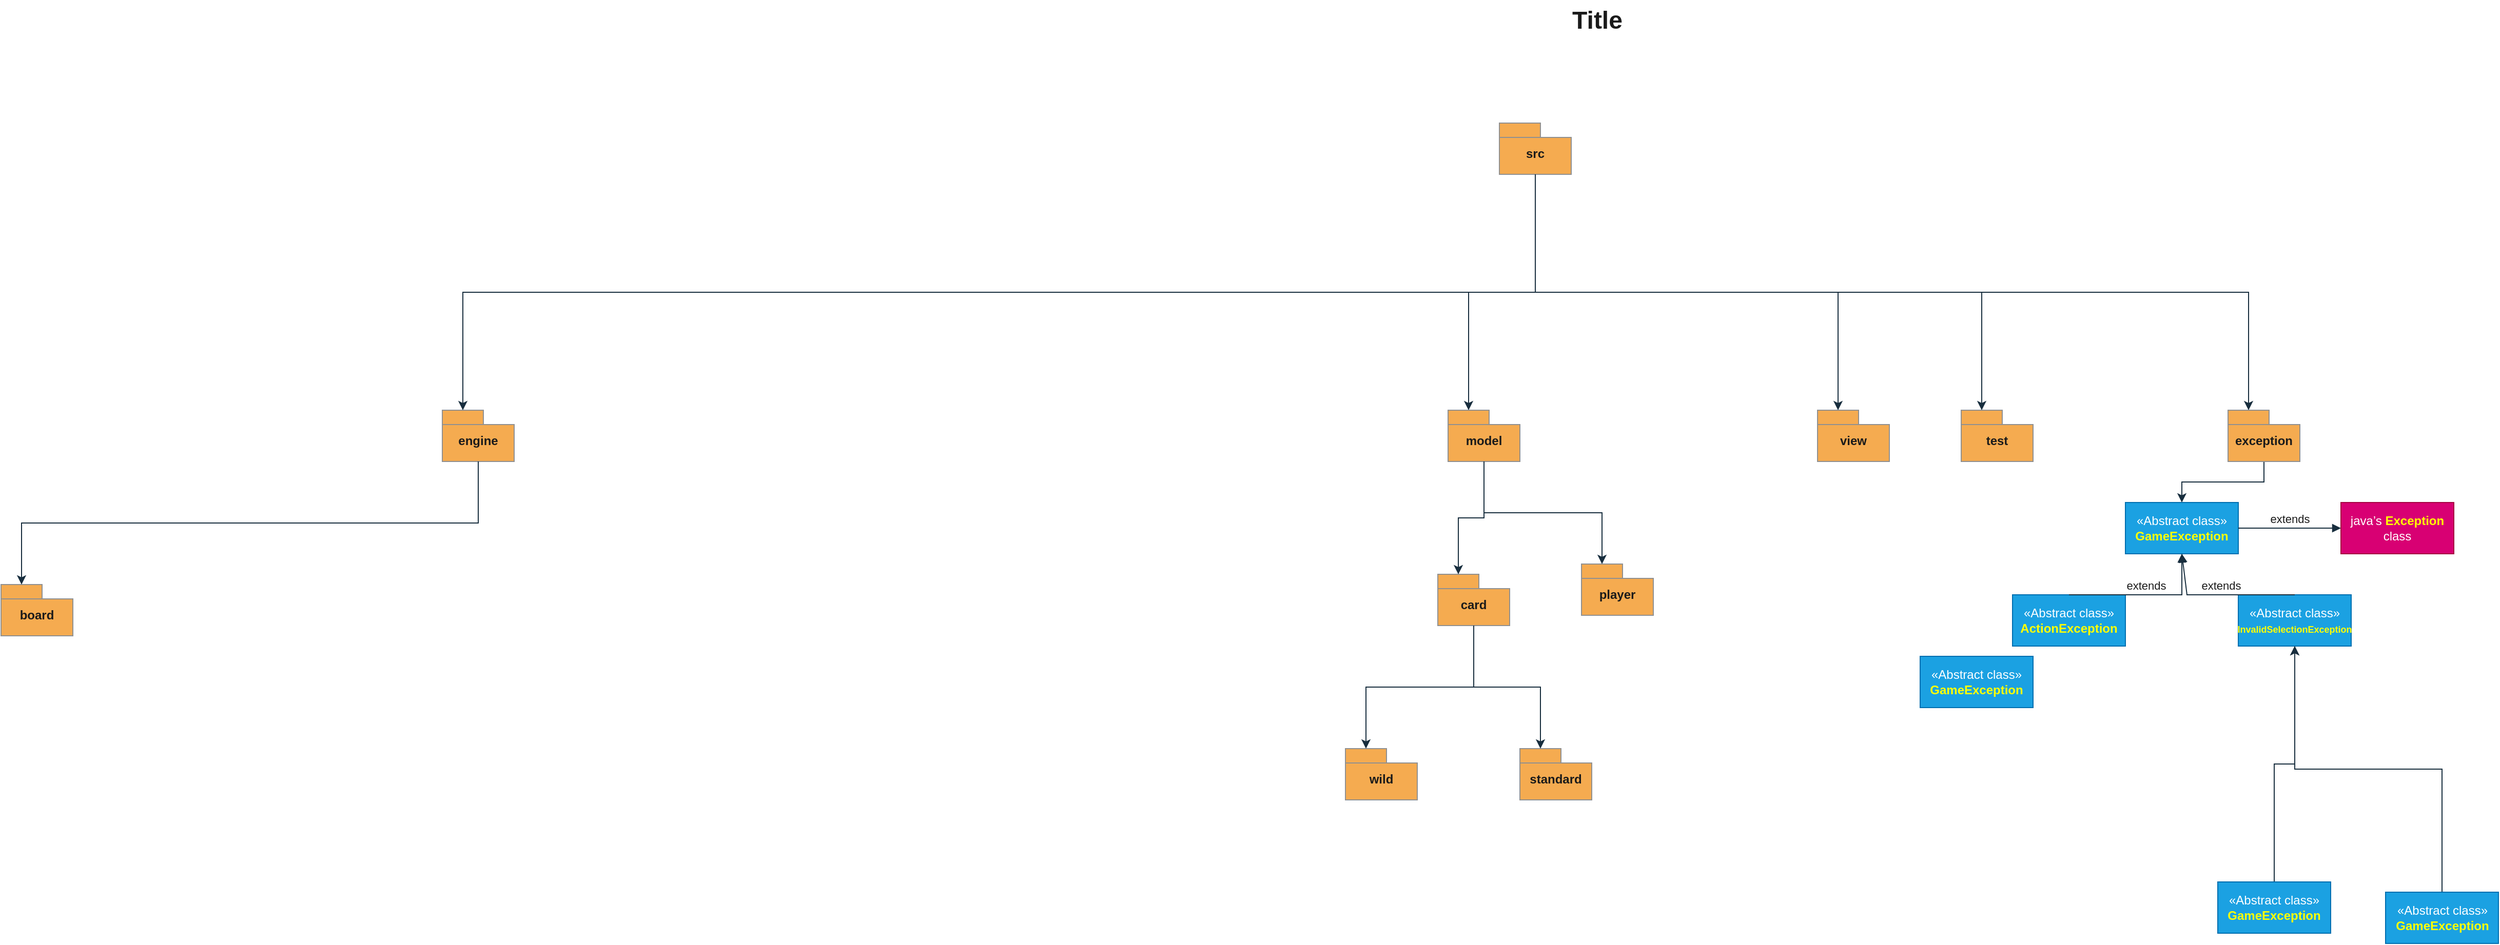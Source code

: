<mxfile version="26.0.16">
  <diagram name="Page-1" id="929967ad-93f9-6ef4-fab6-5d389245f69c">
    <mxGraphModel dx="1565.5" dy="804" grid="1" gridSize="10" guides="1" tooltips="1" connect="1" arrows="1" fold="1" page="1" pageScale="1.5" pageWidth="583" pageHeight="413" background="none" math="0" shadow="0">
      <root>
        <mxCell id="0" style=";html=1;" />
        <mxCell id="1" style=";html=1;" parent="0" />
        <mxCell id="1672d66443f91eb5-23" value="Title" style="text;strokeColor=none;fillColor=none;html=1;fontSize=24;fontStyle=1;verticalAlign=middle;align=center;labelBackgroundColor=none;fontColor=#1A1A1A;" parent="1" vertex="1">
          <mxGeometry x="120" y="40" width="1510" height="40" as="geometry" />
        </mxCell>
        <mxCell id="GJyTLZVwP8Eoq9_gAep5-1" value="engine" style="shape=folder;fontStyle=1;spacingTop=10;tabWidth=40;tabHeight=14;tabPosition=left;html=1;whiteSpace=wrap;labelBackgroundColor=none;fillColor=#F5AB50;strokeColor=#909090;fontColor=#1A1A1A;" vertex="1" parent="1">
          <mxGeometry x="-250" y="440" width="70" height="50" as="geometry" />
        </mxCell>
        <mxCell id="GJyTLZVwP8Eoq9_gAep5-2" value="model" style="shape=folder;fontStyle=1;spacingTop=10;tabWidth=40;tabHeight=14;tabPosition=left;html=1;whiteSpace=wrap;labelBackgroundColor=none;fillColor=#F5AB50;strokeColor=#909090;fontColor=#1A1A1A;" vertex="1" parent="1">
          <mxGeometry x="730" y="440" width="70" height="50" as="geometry" />
        </mxCell>
        <mxCell id="GJyTLZVwP8Eoq9_gAep5-30" style="edgeStyle=orthogonalEdgeStyle;rounded=0;orthogonalLoop=1;jettySize=auto;html=1;exitX=0.5;exitY=1;exitDx=0;exitDy=0;exitPerimeter=0;entryX=0.5;entryY=0;entryDx=0;entryDy=0;strokeColor=#182E3E;fontColor=#1A1A1A;" edge="1" parent="1" source="GJyTLZVwP8Eoq9_gAep5-3" target="GJyTLZVwP8Eoq9_gAep5-29">
          <mxGeometry relative="1" as="geometry" />
        </mxCell>
        <mxCell id="GJyTLZVwP8Eoq9_gAep5-3" value="exception" style="shape=folder;fontStyle=1;spacingTop=10;tabWidth=40;tabHeight=14;tabPosition=left;html=1;whiteSpace=wrap;labelBackgroundColor=none;fillColor=#F5AB50;strokeColor=#909090;fontColor=#1A1A1A;" vertex="1" parent="1">
          <mxGeometry x="1490" y="440" width="70" height="50" as="geometry" />
        </mxCell>
        <mxCell id="GJyTLZVwP8Eoq9_gAep5-4" value="view" style="shape=folder;fontStyle=1;spacingTop=10;tabWidth=40;tabHeight=14;tabPosition=left;html=1;whiteSpace=wrap;labelBackgroundColor=none;fillColor=#F5AB50;strokeColor=#909090;fontColor=#1A1A1A;" vertex="1" parent="1">
          <mxGeometry x="1090" y="440" width="70" height="50" as="geometry" />
        </mxCell>
        <mxCell id="GJyTLZVwP8Eoq9_gAep5-5" value="board" style="shape=folder;fontStyle=1;spacingTop=10;tabWidth=40;tabHeight=14;tabPosition=left;html=1;whiteSpace=wrap;labelBackgroundColor=none;fillColor=#F5AB50;strokeColor=#909090;fontColor=#1A1A1A;" vertex="1" parent="1">
          <mxGeometry x="-680" y="610" width="70" height="50" as="geometry" />
        </mxCell>
        <mxCell id="GJyTLZVwP8Eoq9_gAep5-8" value="card" style="shape=folder;fontStyle=1;spacingTop=10;tabWidth=40;tabHeight=14;tabPosition=left;html=1;whiteSpace=wrap;labelBackgroundColor=none;fillColor=#F5AB50;strokeColor=#909090;fontColor=#1A1A1A;" vertex="1" parent="1">
          <mxGeometry x="720" y="600" width="70" height="50" as="geometry" />
        </mxCell>
        <mxCell id="GJyTLZVwP8Eoq9_gAep5-9" value="player" style="shape=folder;fontStyle=1;spacingTop=10;tabWidth=40;tabHeight=14;tabPosition=left;html=1;whiteSpace=wrap;labelBackgroundColor=none;fillColor=#F5AB50;strokeColor=#909090;fontColor=#1A1A1A;" vertex="1" parent="1">
          <mxGeometry x="860" y="590" width="70" height="50" as="geometry" />
        </mxCell>
        <mxCell id="GJyTLZVwP8Eoq9_gAep5-11" value="standard" style="shape=folder;fontStyle=1;spacingTop=10;tabWidth=40;tabHeight=14;tabPosition=left;html=1;whiteSpace=wrap;labelBackgroundColor=none;fillColor=#F5AB50;strokeColor=#909090;fontColor=#1A1A1A;" vertex="1" parent="1">
          <mxGeometry x="800" y="770" width="70" height="50" as="geometry" />
        </mxCell>
        <mxCell id="GJyTLZVwP8Eoq9_gAep5-13" value="wild" style="shape=folder;fontStyle=1;spacingTop=10;tabWidth=40;tabHeight=14;tabPosition=left;html=1;whiteSpace=wrap;labelBackgroundColor=none;fillColor=#F5AB50;strokeColor=#909090;fontColor=#1A1A1A;" vertex="1" parent="1">
          <mxGeometry x="630" y="770" width="70" height="50" as="geometry" />
        </mxCell>
        <mxCell id="GJyTLZVwP8Eoq9_gAep5-14" value="test" style="shape=folder;fontStyle=1;spacingTop=10;tabWidth=40;tabHeight=14;tabPosition=left;html=1;whiteSpace=wrap;labelBackgroundColor=none;fillColor=#F5AB50;strokeColor=#909090;fontColor=#1A1A1A;" vertex="1" parent="1">
          <mxGeometry x="1230" y="440" width="70" height="50" as="geometry" />
        </mxCell>
        <mxCell id="GJyTLZVwP8Eoq9_gAep5-18" style="edgeStyle=orthogonalEdgeStyle;rounded=0;orthogonalLoop=1;jettySize=auto;html=1;exitX=0.5;exitY=1;exitDx=0;exitDy=0;exitPerimeter=0;entryX=0;entryY=0;entryDx=20;entryDy=0;entryPerimeter=0;labelBackgroundColor=none;strokeColor=#182E3E;fontColor=default;" edge="1" parent="1" source="GJyTLZVwP8Eoq9_gAep5-16" target="GJyTLZVwP8Eoq9_gAep5-1">
          <mxGeometry relative="1" as="geometry">
            <mxPoint x="560" y="440" as="targetPoint" />
          </mxGeometry>
        </mxCell>
        <mxCell id="GJyTLZVwP8Eoq9_gAep5-16" value="src" style="shape=folder;fontStyle=1;spacingTop=10;tabWidth=40;tabHeight=14;tabPosition=left;html=1;whiteSpace=wrap;labelBackgroundColor=none;fillColor=#F5AB50;strokeColor=#909090;fontColor=#1A1A1A;" vertex="1" parent="1">
          <mxGeometry x="780" y="160" width="70" height="50" as="geometry" />
        </mxCell>
        <mxCell id="GJyTLZVwP8Eoq9_gAep5-19" style="edgeStyle=orthogonalEdgeStyle;rounded=0;orthogonalLoop=1;jettySize=auto;html=1;exitX=0.5;exitY=1;exitDx=0;exitDy=0;exitPerimeter=0;entryX=0;entryY=0;entryDx=20;entryDy=0;entryPerimeter=0;labelBackgroundColor=none;strokeColor=#182E3E;fontColor=default;" edge="1" parent="1" source="GJyTLZVwP8Eoq9_gAep5-16" target="GJyTLZVwP8Eoq9_gAep5-2">
          <mxGeometry relative="1" as="geometry" />
        </mxCell>
        <mxCell id="GJyTLZVwP8Eoq9_gAep5-20" style="edgeStyle=orthogonalEdgeStyle;rounded=0;orthogonalLoop=1;jettySize=auto;html=1;exitX=0.5;exitY=1;exitDx=0;exitDy=0;exitPerimeter=0;labelBackgroundColor=none;strokeColor=#182E3E;fontColor=default;entryX=0;entryY=0;entryDx=20;entryDy=0;entryPerimeter=0;" edge="1" parent="1" source="GJyTLZVwP8Eoq9_gAep5-16" target="GJyTLZVwP8Eoq9_gAep5-3">
          <mxGeometry relative="1" as="geometry">
            <mxPoint x="950" y="440" as="targetPoint" />
          </mxGeometry>
        </mxCell>
        <mxCell id="GJyTLZVwP8Eoq9_gAep5-21" style="edgeStyle=orthogonalEdgeStyle;rounded=0;orthogonalLoop=1;jettySize=auto;html=1;exitX=0.5;exitY=1;exitDx=0;exitDy=0;exitPerimeter=0;entryX=0;entryY=0;entryDx=20;entryDy=0;entryPerimeter=0;labelBackgroundColor=none;strokeColor=#182E3E;fontColor=default;" edge="1" parent="1" source="GJyTLZVwP8Eoq9_gAep5-16" target="GJyTLZVwP8Eoq9_gAep5-4">
          <mxGeometry relative="1" as="geometry" />
        </mxCell>
        <mxCell id="GJyTLZVwP8Eoq9_gAep5-22" style="edgeStyle=orthogonalEdgeStyle;rounded=0;orthogonalLoop=1;jettySize=auto;html=1;exitX=0.5;exitY=1;exitDx=0;exitDy=0;exitPerimeter=0;entryX=0;entryY=0;entryDx=20;entryDy=0;entryPerimeter=0;labelBackgroundColor=none;strokeColor=#182E3E;fontColor=default;" edge="1" parent="1" source="GJyTLZVwP8Eoq9_gAep5-16" target="GJyTLZVwP8Eoq9_gAep5-14">
          <mxGeometry relative="1" as="geometry" />
        </mxCell>
        <mxCell id="GJyTLZVwP8Eoq9_gAep5-23" style="edgeStyle=orthogonalEdgeStyle;rounded=0;orthogonalLoop=1;jettySize=auto;html=1;exitX=0.5;exitY=1;exitDx=0;exitDy=0;exitPerimeter=0;entryX=0;entryY=0;entryDx=20;entryDy=0;entryPerimeter=0;labelBackgroundColor=none;strokeColor=#182E3E;fontColor=default;" edge="1" parent="1" source="GJyTLZVwP8Eoq9_gAep5-1" target="GJyTLZVwP8Eoq9_gAep5-5">
          <mxGeometry relative="1" as="geometry" />
        </mxCell>
        <mxCell id="GJyTLZVwP8Eoq9_gAep5-24" style="edgeStyle=orthogonalEdgeStyle;rounded=0;orthogonalLoop=1;jettySize=auto;html=1;entryX=0;entryY=0;entryDx=20;entryDy=0;entryPerimeter=0;labelBackgroundColor=none;strokeColor=#182E3E;fontColor=default;" edge="1" parent="1" source="GJyTLZVwP8Eoq9_gAep5-2" target="GJyTLZVwP8Eoq9_gAep5-8">
          <mxGeometry relative="1" as="geometry" />
        </mxCell>
        <mxCell id="GJyTLZVwP8Eoq9_gAep5-25" style="edgeStyle=orthogonalEdgeStyle;rounded=0;orthogonalLoop=1;jettySize=auto;html=1;exitX=0.5;exitY=1;exitDx=0;exitDy=0;exitPerimeter=0;entryX=0;entryY=0;entryDx=20;entryDy=0;entryPerimeter=0;labelBackgroundColor=none;strokeColor=#182E3E;fontColor=default;" edge="1" parent="1" source="GJyTLZVwP8Eoq9_gAep5-2" target="GJyTLZVwP8Eoq9_gAep5-9">
          <mxGeometry relative="1" as="geometry" />
        </mxCell>
        <mxCell id="GJyTLZVwP8Eoq9_gAep5-26" style="edgeStyle=orthogonalEdgeStyle;rounded=0;orthogonalLoop=1;jettySize=auto;html=1;exitX=0.5;exitY=1;exitDx=0;exitDy=0;exitPerimeter=0;entryX=0;entryY=0;entryDx=20;entryDy=0;entryPerimeter=0;labelBackgroundColor=none;strokeColor=#182E3E;fontColor=default;" edge="1" parent="1" source="GJyTLZVwP8Eoq9_gAep5-8" target="GJyTLZVwP8Eoq9_gAep5-11">
          <mxGeometry relative="1" as="geometry" />
        </mxCell>
        <mxCell id="GJyTLZVwP8Eoq9_gAep5-27" style="edgeStyle=orthogonalEdgeStyle;rounded=0;orthogonalLoop=1;jettySize=auto;html=1;exitX=0.5;exitY=1;exitDx=0;exitDy=0;exitPerimeter=0;entryX=0;entryY=0;entryDx=20;entryDy=0;entryPerimeter=0;labelBackgroundColor=none;strokeColor=#182E3E;fontColor=default;" edge="1" parent="1" source="GJyTLZVwP8Eoq9_gAep5-8" target="GJyTLZVwP8Eoq9_gAep5-13">
          <mxGeometry relative="1" as="geometry" />
        </mxCell>
        <mxCell id="GJyTLZVwP8Eoq9_gAep5-29" value="«Abstract class»&lt;br&gt;&lt;b&gt;&lt;font style=&quot;color: rgb(255, 255, 0);&quot;&gt;GameException&lt;/font&gt;&lt;/b&gt;" style="html=1;whiteSpace=wrap;strokeColor=#006EAF;fontColor=#ffffff;fillColor=#1ba1e2;" vertex="1" parent="1">
          <mxGeometry x="1390" y="530" width="110" height="50" as="geometry" />
        </mxCell>
        <mxCell id="GJyTLZVwP8Eoq9_gAep5-31" value="extends" style="html=1;verticalAlign=bottom;endArrow=block;curved=0;rounded=0;strokeColor=#182E3E;fontColor=#1A1A1A;exitX=1;exitY=0.5;exitDx=0;exitDy=0;entryX=0;entryY=0.5;entryDx=0;entryDy=0;" edge="1" parent="1" source="GJyTLZVwP8Eoq9_gAep5-29" target="GJyTLZVwP8Eoq9_gAep5-32">
          <mxGeometry width="80" relative="1" as="geometry">
            <mxPoint x="1530" y="480" as="sourcePoint" />
            <mxPoint x="1600" y="555" as="targetPoint" />
            <Array as="points" />
            <mxPoint as="offset" />
          </mxGeometry>
        </mxCell>
        <mxCell id="GJyTLZVwP8Eoq9_gAep5-32" value="java’s &lt;b&gt;&lt;font style=&quot;color: rgb(255, 255, 0);&quot;&gt;Exception &lt;/font&gt;&lt;/b&gt;class" style="html=1;whiteSpace=wrap;strokeColor=#A50040;fillColor=#d80073;fontColor=#ffffff;" vertex="1" parent="1">
          <mxGeometry x="1600" y="530" width="110" height="50" as="geometry" />
        </mxCell>
        <mxCell id="GJyTLZVwP8Eoq9_gAep5-33" value="«Abstract class»&lt;br&gt;&lt;font style=&quot;font-size: 9px; color: rgb(255, 255, 0);&quot;&gt;&lt;b&gt;InvalidSelectionException&lt;/b&gt;&lt;/font&gt;" style="html=1;whiteSpace=wrap;strokeColor=#006EAF;fontColor=#ffffff;fillColor=#1ba1e2;" vertex="1" parent="1">
          <mxGeometry x="1500" y="620" width="110" height="50" as="geometry" />
        </mxCell>
        <mxCell id="GJyTLZVwP8Eoq9_gAep5-34" value="«Abstract class»&lt;br&gt;&lt;b&gt;&lt;font style=&quot;color: rgb(255, 255, 0);&quot;&gt;ActionException&lt;/font&gt;&lt;/b&gt;" style="html=1;whiteSpace=wrap;strokeColor=#006EAF;fontColor=#ffffff;fillColor=#1ba1e2;" vertex="1" parent="1">
          <mxGeometry x="1280" y="620" width="110" height="50" as="geometry" />
        </mxCell>
        <mxCell id="GJyTLZVwP8Eoq9_gAep5-40" style="edgeStyle=orthogonalEdgeStyle;rounded=0;orthogonalLoop=1;jettySize=auto;html=1;exitX=0.5;exitY=0;exitDx=0;exitDy=0;entryX=0.5;entryY=1;entryDx=0;entryDy=0;strokeColor=#182E3E;fontColor=#1A1A1A;" edge="1" parent="1" source="GJyTLZVwP8Eoq9_gAep5-35" target="GJyTLZVwP8Eoq9_gAep5-33">
          <mxGeometry relative="1" as="geometry">
            <Array as="points">
              <mxPoint x="1535" y="785" />
              <mxPoint x="1555" y="785" />
            </Array>
          </mxGeometry>
        </mxCell>
        <mxCell id="GJyTLZVwP8Eoq9_gAep5-35" value="«Abstract class»&lt;br&gt;&lt;b&gt;&lt;font style=&quot;color: rgb(255, 255, 0);&quot;&gt;GameException&lt;/font&gt;&lt;/b&gt;" style="html=1;whiteSpace=wrap;strokeColor=#006EAF;fontColor=#ffffff;fillColor=#1ba1e2;" vertex="1" parent="1">
          <mxGeometry x="1480" y="900" width="110" height="50" as="geometry" />
        </mxCell>
        <mxCell id="GJyTLZVwP8Eoq9_gAep5-41" style="edgeStyle=orthogonalEdgeStyle;rounded=0;orthogonalLoop=1;jettySize=auto;html=1;exitX=0.5;exitY=0;exitDx=0;exitDy=0;strokeColor=#182E3E;fontColor=#1A1A1A;entryX=0.5;entryY=1;entryDx=0;entryDy=0;" edge="1" parent="1" source="GJyTLZVwP8Eoq9_gAep5-36" target="GJyTLZVwP8Eoq9_gAep5-33">
          <mxGeometry relative="1" as="geometry">
            <mxPoint x="1550" y="660" as="targetPoint" />
          </mxGeometry>
        </mxCell>
        <mxCell id="GJyTLZVwP8Eoq9_gAep5-36" value="«Abstract class»&lt;br&gt;&lt;b&gt;&lt;font style=&quot;color: rgb(255, 255, 0);&quot;&gt;GameException&lt;/font&gt;&lt;/b&gt;" style="html=1;whiteSpace=wrap;strokeColor=#006EAF;fontColor=#ffffff;fillColor=#1ba1e2;" vertex="1" parent="1">
          <mxGeometry x="1643.5" y="910" width="110" height="50" as="geometry" />
        </mxCell>
        <mxCell id="GJyTLZVwP8Eoq9_gAep5-37" value="«Abstract class»&lt;br&gt;&lt;b&gt;&lt;font style=&quot;color: rgb(255, 255, 0);&quot;&gt;GameException&lt;/font&gt;&lt;/b&gt;" style="html=1;whiteSpace=wrap;strokeColor=#006EAF;fontColor=#ffffff;fillColor=#1ba1e2;" vertex="1" parent="1">
          <mxGeometry x="1190" y="680" width="110" height="50" as="geometry" />
        </mxCell>
        <mxCell id="GJyTLZVwP8Eoq9_gAep5-38" value="extends" style="html=1;verticalAlign=bottom;endArrow=block;curved=0;rounded=0;strokeColor=#182E3E;fontColor=#1A1A1A;exitX=0.5;exitY=0;exitDx=0;exitDy=0;entryX=0.5;entryY=1;entryDx=0;entryDy=0;" edge="1" parent="1" source="GJyTLZVwP8Eoq9_gAep5-33" target="GJyTLZVwP8Eoq9_gAep5-29">
          <mxGeometry width="80" relative="1" as="geometry">
            <mxPoint x="1510" y="565" as="sourcePoint" />
            <mxPoint x="1610" y="565" as="targetPoint" />
            <Array as="points">
              <mxPoint x="1450" y="620" />
            </Array>
            <mxPoint as="offset" />
          </mxGeometry>
        </mxCell>
        <mxCell id="GJyTLZVwP8Eoq9_gAep5-39" value="extends" style="html=1;verticalAlign=bottom;endArrow=block;curved=0;rounded=0;strokeColor=#182E3E;fontColor=#1A1A1A;exitX=0.5;exitY=0;exitDx=0;exitDy=0;entryX=0.5;entryY=1;entryDx=0;entryDy=0;" edge="1" parent="1" source="GJyTLZVwP8Eoq9_gAep5-34" target="GJyTLZVwP8Eoq9_gAep5-29">
          <mxGeometry width="80" relative="1" as="geometry">
            <mxPoint x="1565" y="630" as="sourcePoint" />
            <mxPoint x="1455" y="590" as="targetPoint" />
            <Array as="points">
              <mxPoint x="1445" y="620" />
            </Array>
            <mxPoint as="offset" />
          </mxGeometry>
        </mxCell>
      </root>
    </mxGraphModel>
  </diagram>
</mxfile>
